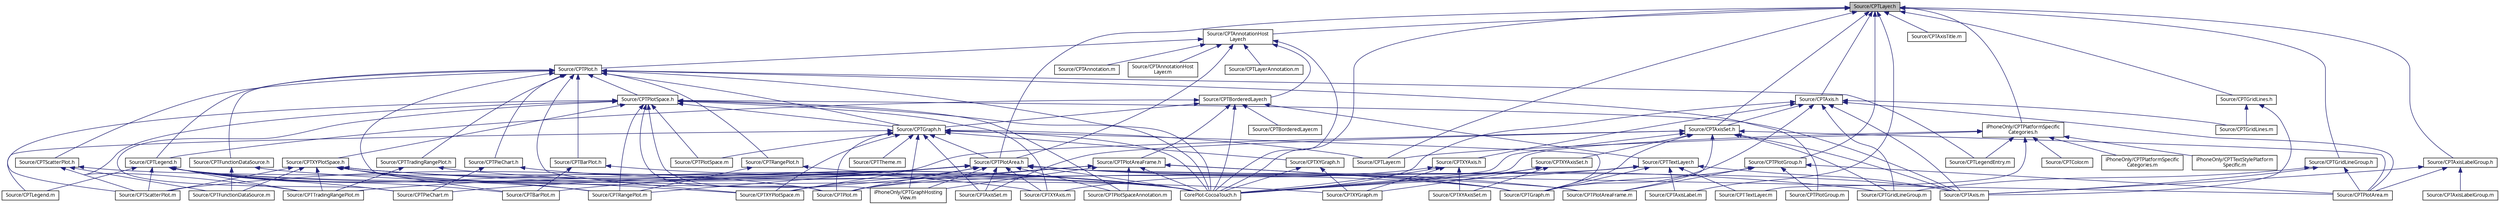 digraph "Source/CPTLayer.h"
{
 // LATEX_PDF_SIZE
  bgcolor="transparent";
  edge [fontname="Lucinda Grande",fontsize="10",labelfontname="Lucinda Grande",labelfontsize="10"];
  node [fontname="Lucinda Grande",fontsize="10",shape=record];
  Node1 [label="Source/CPTLayer.h",height=0.2,width=0.4,color="black", fillcolor="grey75", style="filled", fontcolor="black",tooltip=" "];
  Node1 -> Node2 [dir="back",color="midnightblue",fontsize="10",style="solid",fontname="Lucinda Grande"];
  Node2 [label="CorePlot-CocoaTouch.h",height=0.2,width=0.4,color="black",URL="$_core_plot-_cocoa_touch_8h.html",tooltip=" "];
  Node1 -> Node3 [dir="back",color="midnightblue",fontsize="10",style="solid",fontname="Lucinda Grande"];
  Node3 [label="Source/CPTAnnotationHost\lLayer.h",height=0.2,width=0.4,color="black",URL="$_c_p_t_annotation_host_layer_8h.html",tooltip=" "];
  Node3 -> Node2 [dir="back",color="midnightblue",fontsize="10",style="solid",fontname="Lucinda Grande"];
  Node3 -> Node4 [dir="back",color="midnightblue",fontsize="10",style="solid",fontname="Lucinda Grande"];
  Node4 [label="Source/CPTAnnotation.m",height=0.2,width=0.4,color="black",URL="$_c_p_t_annotation_8m.html",tooltip=" "];
  Node3 -> Node5 [dir="back",color="midnightblue",fontsize="10",style="solid",fontname="Lucinda Grande"];
  Node5 [label="Source/CPTAnnotationHost\lLayer.m",height=0.2,width=0.4,color="black",URL="$_c_p_t_annotation_host_layer_8m.html",tooltip=" "];
  Node3 -> Node6 [dir="back",color="midnightblue",fontsize="10",style="solid",fontname="Lucinda Grande"];
  Node6 [label="Source/CPTBorderedLayer.h",height=0.2,width=0.4,color="black",URL="$_c_p_t_bordered_layer_8h.html",tooltip=" "];
  Node6 -> Node2 [dir="back",color="midnightblue",fontsize="10",style="solid",fontname="Lucinda Grande"];
  Node6 -> Node7 [dir="back",color="midnightblue",fontsize="10",style="solid",fontname="Lucinda Grande"];
  Node7 [label="Source/CPTGraph.h",height=0.2,width=0.4,color="black",URL="$_c_p_t_graph_8h.html",tooltip=" "];
  Node7 -> Node2 [dir="back",color="midnightblue",fontsize="10",style="solid",fontname="Lucinda Grande"];
  Node7 -> Node8 [dir="back",color="midnightblue",fontsize="10",style="solid",fontname="Lucinda Grande"];
  Node8 [label="Source/CPTPlotArea.h",height=0.2,width=0.4,color="black",URL="$_c_p_t_plot_area_8h.html",tooltip=" "];
  Node8 -> Node2 [dir="back",color="midnightblue",fontsize="10",style="solid",fontname="Lucinda Grande"];
  Node8 -> Node9 [dir="back",color="midnightblue",fontsize="10",style="solid",fontname="Lucinda Grande"];
  Node9 [label="Source/CPTAxis.m",height=0.2,width=0.4,color="black",URL="$_c_p_t_axis_8m.html",tooltip=" "];
  Node8 -> Node10 [dir="back",color="midnightblue",fontsize="10",style="solid",fontname="Lucinda Grande"];
  Node10 [label="Source/CPTAxisSet.m",height=0.2,width=0.4,color="black",URL="$_c_p_t_axis_set_8m.html",tooltip=" "];
  Node8 -> Node11 [dir="back",color="midnightblue",fontsize="10",style="solid",fontname="Lucinda Grande"];
  Node11 [label="Source/CPTBarPlot.m",height=0.2,width=0.4,color="black",URL="$_c_p_t_bar_plot_8m.html",tooltip=" "];
  Node8 -> Node12 [dir="back",color="midnightblue",fontsize="10",style="solid",fontname="Lucinda Grande"];
  Node12 [label="Source/CPTGraph.m",height=0.2,width=0.4,color="black",URL="$_c_p_t_graph_8m.html",tooltip=" "];
  Node8 -> Node13 [dir="back",color="midnightblue",fontsize="10",style="solid",fontname="Lucinda Grande"];
  Node13 [label="Source/CPTGridLineGroup.m",height=0.2,width=0.4,color="black",URL="$_c_p_t_grid_line_group_8m.html",tooltip=" "];
  Node8 -> Node14 [dir="back",color="midnightblue",fontsize="10",style="solid",fontname="Lucinda Grande"];
  Node14 [label="Source/CPTPieChart.m",height=0.2,width=0.4,color="black",URL="$_c_p_t_pie_chart_8m.html",tooltip=" "];
  Node8 -> Node15 [dir="back",color="midnightblue",fontsize="10",style="solid",fontname="Lucinda Grande"];
  Node15 [label="Source/CPTPlot.m",height=0.2,width=0.4,color="black",URL="$_c_p_t_plot_8m.html",tooltip=" "];
  Node8 -> Node16 [dir="back",color="midnightblue",fontsize="10",style="solid",fontname="Lucinda Grande"];
  Node16 [label="Source/CPTPlotArea.m",height=0.2,width=0.4,color="black",URL="$_c_p_t_plot_area_8m.html",tooltip=" "];
  Node8 -> Node17 [dir="back",color="midnightblue",fontsize="10",style="solid",fontname="Lucinda Grande"];
  Node17 [label="Source/CPTPlotAreaFrame.m",height=0.2,width=0.4,color="black",URL="$_c_p_t_plot_area_frame_8m.html",tooltip=" "];
  Node8 -> Node18 [dir="back",color="midnightblue",fontsize="10",style="solid",fontname="Lucinda Grande"];
  Node18 [label="Source/CPTPlotSpaceAnnotation.m",height=0.2,width=0.4,color="black",URL="$_c_p_t_plot_space_annotation_8m.html",tooltip=" "];
  Node8 -> Node19 [dir="back",color="midnightblue",fontsize="10",style="solid",fontname="Lucinda Grande"];
  Node19 [label="Source/CPTRangePlot.m",height=0.2,width=0.4,color="black",URL="$_c_p_t_range_plot_8m.html",tooltip=" "];
  Node8 -> Node20 [dir="back",color="midnightblue",fontsize="10",style="solid",fontname="Lucinda Grande"];
  Node20 [label="Source/CPTScatterPlot.m",height=0.2,width=0.4,color="black",URL="$_c_p_t_scatter_plot_8m.html",tooltip=" "];
  Node8 -> Node21 [dir="back",color="midnightblue",fontsize="10",style="solid",fontname="Lucinda Grande"];
  Node21 [label="Source/CPTTradingRangePlot.m",height=0.2,width=0.4,color="black",URL="$_c_p_t_trading_range_plot_8m.html",tooltip=" "];
  Node8 -> Node22 [dir="back",color="midnightblue",fontsize="10",style="solid",fontname="Lucinda Grande"];
  Node22 [label="Source/CPTXYAxis.m",height=0.2,width=0.4,color="black",URL="$_c_p_t_x_y_axis_8m.html",tooltip=" "];
  Node8 -> Node23 [dir="back",color="midnightblue",fontsize="10",style="solid",fontname="Lucinda Grande"];
  Node23 [label="Source/CPTXYPlotSpace.m",height=0.2,width=0.4,color="black",URL="$_c_p_t_x_y_plot_space_8m.html",tooltip=" "];
  Node8 -> Node24 [dir="back",color="midnightblue",fontsize="10",style="solid",fontname="Lucinda Grande"];
  Node24 [label="iPhoneOnly/CPTGraphHosting\lView.m",height=0.2,width=0.4,color="black",URL="$_c_p_t_graph_hosting_view_8m.html",tooltip=" "];
  Node7 -> Node10 [dir="back",color="midnightblue",fontsize="10",style="solid",fontname="Lucinda Grande"];
  Node7 -> Node12 [dir="back",color="midnightblue",fontsize="10",style="solid",fontname="Lucinda Grande"];
  Node7 -> Node25 [dir="back",color="midnightblue",fontsize="10",style="solid",fontname="Lucinda Grande"];
  Node25 [label="Source/CPTLayer.m",height=0.2,width=0.4,color="black",URL="$_c_p_t_layer_8m.html",tooltip=" "];
  Node7 -> Node26 [dir="back",color="midnightblue",fontsize="10",style="solid",fontname="Lucinda Grande"];
  Node26 [label="Source/CPTLegend.m",height=0.2,width=0.4,color="black",URL="$_c_p_t_legend_8m.html",tooltip=" "];
  Node7 -> Node15 [dir="back",color="midnightblue",fontsize="10",style="solid",fontname="Lucinda Grande"];
  Node7 -> Node27 [dir="back",color="midnightblue",fontsize="10",style="solid",fontname="Lucinda Grande"];
  Node27 [label="Source/CPTPlotSpace.m",height=0.2,width=0.4,color="black",URL="$_c_p_t_plot_space_8m.html",tooltip=" "];
  Node7 -> Node28 [dir="back",color="midnightblue",fontsize="10",style="solid",fontname="Lucinda Grande"];
  Node28 [label="Source/CPTTheme.m",height=0.2,width=0.4,color="black",URL="$_c_p_t_theme_8m.html",tooltip=" "];
  Node7 -> Node29 [dir="back",color="midnightblue",fontsize="10",style="solid",fontname="Lucinda Grande"];
  Node29 [label="Source/CPTXYGraph.h",height=0.2,width=0.4,color="black",URL="$_c_p_t_x_y_graph_8h.html",tooltip=" "];
  Node29 -> Node2 [dir="back",color="midnightblue",fontsize="10",style="solid",fontname="Lucinda Grande"];
  Node29 -> Node30 [dir="back",color="midnightblue",fontsize="10",style="solid",fontname="Lucinda Grande"];
  Node30 [label="Source/CPTXYGraph.m",height=0.2,width=0.4,color="black",URL="$_c_p_t_x_y_graph_8m.html",tooltip=" "];
  Node7 -> Node23 [dir="back",color="midnightblue",fontsize="10",style="solid",fontname="Lucinda Grande"];
  Node7 -> Node24 [dir="back",color="midnightblue",fontsize="10",style="solid",fontname="Lucinda Grande"];
  Node6 -> Node31 [dir="back",color="midnightblue",fontsize="10",style="solid",fontname="Lucinda Grande"];
  Node31 [label="Source/CPTBorderedLayer.m",height=0.2,width=0.4,color="black",URL="$_c_p_t_bordered_layer_8m.html",tooltip=" "];
  Node6 -> Node32 [dir="back",color="midnightblue",fontsize="10",style="solid",fontname="Lucinda Grande"];
  Node32 [label="Source/CPTLegend.h",height=0.2,width=0.4,color="black",URL="$_c_p_t_legend_8h.html",tooltip=" "];
  Node32 -> Node2 [dir="back",color="midnightblue",fontsize="10",style="solid",fontname="Lucinda Grande"];
  Node32 -> Node11 [dir="back",color="midnightblue",fontsize="10",style="solid",fontname="Lucinda Grande"];
  Node32 -> Node12 [dir="back",color="midnightblue",fontsize="10",style="solid",fontname="Lucinda Grande"];
  Node32 -> Node26 [dir="back",color="midnightblue",fontsize="10",style="solid",fontname="Lucinda Grande"];
  Node32 -> Node14 [dir="back",color="midnightblue",fontsize="10",style="solid",fontname="Lucinda Grande"];
  Node32 -> Node15 [dir="back",color="midnightblue",fontsize="10",style="solid",fontname="Lucinda Grande"];
  Node32 -> Node19 [dir="back",color="midnightblue",fontsize="10",style="solid",fontname="Lucinda Grande"];
  Node32 -> Node20 [dir="back",color="midnightblue",fontsize="10",style="solid",fontname="Lucinda Grande"];
  Node32 -> Node21 [dir="back",color="midnightblue",fontsize="10",style="solid",fontname="Lucinda Grande"];
  Node6 -> Node33 [dir="back",color="midnightblue",fontsize="10",style="solid",fontname="Lucinda Grande"];
  Node33 [label="Source/CPTPlotAreaFrame.h",height=0.2,width=0.4,color="black",URL="$_c_p_t_plot_area_frame_8h.html",tooltip=" "];
  Node33 -> Node2 [dir="back",color="midnightblue",fontsize="10",style="solid",fontname="Lucinda Grande"];
  Node33 -> Node12 [dir="back",color="midnightblue",fontsize="10",style="solid",fontname="Lucinda Grande"];
  Node33 -> Node15 [dir="back",color="midnightblue",fontsize="10",style="solid",fontname="Lucinda Grande"];
  Node33 -> Node17 [dir="back",color="midnightblue",fontsize="10",style="solid",fontname="Lucinda Grande"];
  Node33 -> Node18 [dir="back",color="midnightblue",fontsize="10",style="solid",fontname="Lucinda Grande"];
  Node33 -> Node23 [dir="back",color="midnightblue",fontsize="10",style="solid",fontname="Lucinda Grande"];
  Node33 -> Node24 [dir="back",color="midnightblue",fontsize="10",style="solid",fontname="Lucinda Grande"];
  Node6 -> Node34 [dir="back",color="midnightblue",fontsize="10",style="solid",fontname="Lucinda Grande"];
  Node34 [label="Source/CPTTextLayer.h",height=0.2,width=0.4,color="black",URL="$_c_p_t_text_layer_8h.html",tooltip=" "];
  Node34 -> Node2 [dir="back",color="midnightblue",fontsize="10",style="solid",fontname="Lucinda Grande"];
  Node34 -> Node9 [dir="back",color="midnightblue",fontsize="10",style="solid",fontname="Lucinda Grande"];
  Node34 -> Node35 [dir="back",color="midnightblue",fontsize="10",style="solid",fontname="Lucinda Grande"];
  Node35 [label="Source/CPTAxisLabel.m",height=0.2,width=0.4,color="black",URL="$_c_p_t_axis_label_8m.html",tooltip=" "];
  Node34 -> Node12 [dir="back",color="midnightblue",fontsize="10",style="solid",fontname="Lucinda Grande"];
  Node34 -> Node15 [dir="back",color="midnightblue",fontsize="10",style="solid",fontname="Lucinda Grande"];
  Node34 -> Node36 [dir="back",color="midnightblue",fontsize="10",style="solid",fontname="Lucinda Grande"];
  Node36 [label="Source/CPTTextLayer.m",height=0.2,width=0.4,color="black",URL="$_c_p_t_text_layer_8m.html",tooltip=" "];
  Node3 -> Node37 [dir="back",color="midnightblue",fontsize="10",style="solid",fontname="Lucinda Grande"];
  Node37 [label="Source/CPTLayerAnnotation.m",height=0.2,width=0.4,color="black",URL="$_c_p_t_layer_annotation_8m.html",tooltip=" "];
  Node3 -> Node38 [dir="back",color="midnightblue",fontsize="10",style="solid",fontname="Lucinda Grande"];
  Node38 [label="Source/CPTPlot.h",height=0.2,width=0.4,color="black",URL="$_c_p_t_plot_8h.html",tooltip=" "];
  Node38 -> Node2 [dir="back",color="midnightblue",fontsize="10",style="solid",fontname="Lucinda Grande"];
  Node38 -> Node7 [dir="back",color="midnightblue",fontsize="10",style="solid",fontname="Lucinda Grande"];
  Node38 -> Node39 [dir="back",color="midnightblue",fontsize="10",style="solid",fontname="Lucinda Grande"];
  Node39 [label="Source/CPTPlotSpace.h",height=0.2,width=0.4,color="black",URL="$_c_p_t_plot_space_8h.html",tooltip=" "];
  Node39 -> Node2 [dir="back",color="midnightblue",fontsize="10",style="solid",fontname="Lucinda Grande"];
  Node39 -> Node7 [dir="back",color="midnightblue",fontsize="10",style="solid",fontname="Lucinda Grande"];
  Node39 -> Node9 [dir="back",color="midnightblue",fontsize="10",style="solid",fontname="Lucinda Grande"];
  Node39 -> Node40 [dir="back",color="midnightblue",fontsize="10",style="solid",fontname="Lucinda Grande"];
  Node40 [label="Source/CPTXYPlotSpace.h",height=0.2,width=0.4,color="black",URL="$_c_p_t_x_y_plot_space_8h.html",tooltip=" "];
  Node40 -> Node2 [dir="back",color="midnightblue",fontsize="10",style="solid",fontname="Lucinda Grande"];
  Node40 -> Node11 [dir="back",color="midnightblue",fontsize="10",style="solid",fontname="Lucinda Grande"];
  Node40 -> Node41 [dir="back",color="midnightblue",fontsize="10",style="solid",fontname="Lucinda Grande"];
  Node41 [label="Source/CPTFunctionDataSource.m",height=0.2,width=0.4,color="black",URL="$_c_p_t_function_data_source_8m.html",tooltip=" "];
  Node40 -> Node19 [dir="back",color="midnightblue",fontsize="10",style="solid",fontname="Lucinda Grande"];
  Node40 -> Node20 [dir="back",color="midnightblue",fontsize="10",style="solid",fontname="Lucinda Grande"];
  Node40 -> Node21 [dir="back",color="midnightblue",fontsize="10",style="solid",fontname="Lucinda Grande"];
  Node40 -> Node22 [dir="back",color="midnightblue",fontsize="10",style="solid",fontname="Lucinda Grande"];
  Node40 -> Node30 [dir="back",color="midnightblue",fontsize="10",style="solid",fontname="Lucinda Grande"];
  Node40 -> Node23 [dir="back",color="midnightblue",fontsize="10",style="solid",fontname="Lucinda Grande"];
  Node39 -> Node14 [dir="back",color="midnightblue",fontsize="10",style="solid",fontname="Lucinda Grande"];
  Node39 -> Node15 [dir="back",color="midnightblue",fontsize="10",style="solid",fontname="Lucinda Grande"];
  Node39 -> Node27 [dir="back",color="midnightblue",fontsize="10",style="solid",fontname="Lucinda Grande"];
  Node39 -> Node18 [dir="back",color="midnightblue",fontsize="10",style="solid",fontname="Lucinda Grande"];
  Node39 -> Node19 [dir="back",color="midnightblue",fontsize="10",style="solid",fontname="Lucinda Grande"];
  Node39 -> Node20 [dir="back",color="midnightblue",fontsize="10",style="solid",fontname="Lucinda Grande"];
  Node39 -> Node21 [dir="back",color="midnightblue",fontsize="10",style="solid",fontname="Lucinda Grande"];
  Node39 -> Node22 [dir="back",color="midnightblue",fontsize="10",style="solid",fontname="Lucinda Grande"];
  Node39 -> Node24 [dir="back",color="midnightblue",fontsize="10",style="solid",fontname="Lucinda Grande"];
  Node38 -> Node42 [dir="back",color="midnightblue",fontsize="10",style="solid",fontname="Lucinda Grande"];
  Node42 [label="Source/CPTBarPlot.h",height=0.2,width=0.4,color="black",URL="$_c_p_t_bar_plot_8h.html",tooltip=" "];
  Node42 -> Node2 [dir="back",color="midnightblue",fontsize="10",style="solid",fontname="Lucinda Grande"];
  Node42 -> Node11 [dir="back",color="midnightblue",fontsize="10",style="solid",fontname="Lucinda Grande"];
  Node38 -> Node32 [dir="back",color="midnightblue",fontsize="10",style="solid",fontname="Lucinda Grande"];
  Node38 -> Node43 [dir="back",color="midnightblue",fontsize="10",style="solid",fontname="Lucinda Grande"];
  Node43 [label="Source/CPTFunctionDataSource.h",height=0.2,width=0.4,color="black",URL="$_c_p_t_function_data_source_8h.html",tooltip=" "];
  Node43 -> Node2 [dir="back",color="midnightblue",fontsize="10",style="solid",fontname="Lucinda Grande"];
  Node43 -> Node41 [dir="back",color="midnightblue",fontsize="10",style="solid",fontname="Lucinda Grande"];
  Node38 -> Node44 [dir="back",color="midnightblue",fontsize="10",style="solid",fontname="Lucinda Grande"];
  Node44 [label="Source/CPTScatterPlot.h",height=0.2,width=0.4,color="black",URL="$_c_p_t_scatter_plot_8h.html",tooltip=" "];
  Node44 -> Node2 [dir="back",color="midnightblue",fontsize="10",style="solid",fontname="Lucinda Grande"];
  Node44 -> Node41 [dir="back",color="midnightblue",fontsize="10",style="solid",fontname="Lucinda Grande"];
  Node44 -> Node20 [dir="back",color="midnightblue",fontsize="10",style="solid",fontname="Lucinda Grande"];
  Node38 -> Node45 [dir="back",color="midnightblue",fontsize="10",style="solid",fontname="Lucinda Grande"];
  Node45 [label="Source/CPTLegendEntry.m",height=0.2,width=0.4,color="black",URL="$_c_p_t_legend_entry_8m.html",tooltip=" "];
  Node38 -> Node46 [dir="back",color="midnightblue",fontsize="10",style="solid",fontname="Lucinda Grande"];
  Node46 [label="Source/CPTPieChart.h",height=0.2,width=0.4,color="black",URL="$_c_p_t_pie_chart_8h.html",tooltip=" "];
  Node46 -> Node2 [dir="back",color="midnightblue",fontsize="10",style="solid",fontname="Lucinda Grande"];
  Node46 -> Node14 [dir="back",color="midnightblue",fontsize="10",style="solid",fontname="Lucinda Grande"];
  Node38 -> Node15 [dir="back",color="midnightblue",fontsize="10",style="solid",fontname="Lucinda Grande"];
  Node38 -> Node47 [dir="back",color="midnightblue",fontsize="10",style="solid",fontname="Lucinda Grande"];
  Node47 [label="Source/CPTPlotGroup.m",height=0.2,width=0.4,color="black",URL="$_c_p_t_plot_group_8m.html",tooltip=" "];
  Node38 -> Node48 [dir="back",color="midnightblue",fontsize="10",style="solid",fontname="Lucinda Grande"];
  Node48 [label="Source/CPTRangePlot.h",height=0.2,width=0.4,color="black",URL="$_c_p_t_range_plot_8h.html",tooltip=" "];
  Node48 -> Node2 [dir="back",color="midnightblue",fontsize="10",style="solid",fontname="Lucinda Grande"];
  Node48 -> Node19 [dir="back",color="midnightblue",fontsize="10",style="solid",fontname="Lucinda Grande"];
  Node38 -> Node49 [dir="back",color="midnightblue",fontsize="10",style="solid",fontname="Lucinda Grande"];
  Node49 [label="Source/CPTTradingRangePlot.h",height=0.2,width=0.4,color="black",URL="$_c_p_t_trading_range_plot_8h.html",tooltip=" "];
  Node49 -> Node2 [dir="back",color="midnightblue",fontsize="10",style="solid",fontname="Lucinda Grande"];
  Node49 -> Node21 [dir="back",color="midnightblue",fontsize="10",style="solid",fontname="Lucinda Grande"];
  Node38 -> Node23 [dir="back",color="midnightblue",fontsize="10",style="solid",fontname="Lucinda Grande"];
  Node3 -> Node8 [dir="back",color="midnightblue",fontsize="10",style="solid",fontname="Lucinda Grande"];
  Node1 -> Node50 [dir="back",color="midnightblue",fontsize="10",style="solid",fontname="Lucinda Grande"];
  Node50 [label="Source/CPTAxis.h",height=0.2,width=0.4,color="black",URL="$_c_p_t_axis_8h.html",tooltip=" "];
  Node50 -> Node2 [dir="back",color="midnightblue",fontsize="10",style="solid",fontname="Lucinda Grande"];
  Node50 -> Node9 [dir="back",color="midnightblue",fontsize="10",style="solid",fontname="Lucinda Grande"];
  Node50 -> Node51 [dir="back",color="midnightblue",fontsize="10",style="solid",fontname="Lucinda Grande"];
  Node51 [label="Source/CPTAxisSet.h",height=0.2,width=0.4,color="black",URL="$_c_p_t_axis_set_8h.html",tooltip=" "];
  Node51 -> Node2 [dir="back",color="midnightblue",fontsize="10",style="solid",fontname="Lucinda Grande"];
  Node51 -> Node9 [dir="back",color="midnightblue",fontsize="10",style="solid",fontname="Lucinda Grande"];
  Node51 -> Node10 [dir="back",color="midnightblue",fontsize="10",style="solid",fontname="Lucinda Grande"];
  Node51 -> Node12 [dir="back",color="midnightblue",fontsize="10",style="solid",fontname="Lucinda Grande"];
  Node51 -> Node13 [dir="back",color="midnightblue",fontsize="10",style="solid",fontname="Lucinda Grande"];
  Node51 -> Node16 [dir="back",color="midnightblue",fontsize="10",style="solid",fontname="Lucinda Grande"];
  Node51 -> Node17 [dir="back",color="midnightblue",fontsize="10",style="solid",fontname="Lucinda Grande"];
  Node51 -> Node52 [dir="back",color="midnightblue",fontsize="10",style="solid",fontname="Lucinda Grande"];
  Node52 [label="Source/CPTXYAxisSet.h",height=0.2,width=0.4,color="black",URL="$_c_p_t_x_y_axis_set_8h.html",tooltip=" "];
  Node52 -> Node2 [dir="back",color="midnightblue",fontsize="10",style="solid",fontname="Lucinda Grande"];
  Node52 -> Node53 [dir="back",color="midnightblue",fontsize="10",style="solid",fontname="Lucinda Grande"];
  Node53 [label="Source/CPTXYAxisSet.m",height=0.2,width=0.4,color="black",URL="$_c_p_t_x_y_axis_set_8m.html",tooltip=" "];
  Node52 -> Node30 [dir="back",color="midnightblue",fontsize="10",style="solid",fontname="Lucinda Grande"];
  Node51 -> Node23 [dir="back",color="midnightblue",fontsize="10",style="solid",fontname="Lucinda Grande"];
  Node50 -> Node12 [dir="back",color="midnightblue",fontsize="10",style="solid",fontname="Lucinda Grande"];
  Node50 -> Node13 [dir="back",color="midnightblue",fontsize="10",style="solid",fontname="Lucinda Grande"];
  Node50 -> Node54 [dir="back",color="midnightblue",fontsize="10",style="solid",fontname="Lucinda Grande"];
  Node54 [label="Source/CPTGridLines.m",height=0.2,width=0.4,color="black",URL="$_c_p_t_grid_lines_8m.html",tooltip=" "];
  Node50 -> Node16 [dir="back",color="midnightblue",fontsize="10",style="solid",fontname="Lucinda Grande"];
  Node50 -> Node55 [dir="back",color="midnightblue",fontsize="10",style="solid",fontname="Lucinda Grande"];
  Node55 [label="Source/CPTXYAxis.h",height=0.2,width=0.4,color="black",URL="$_c_p_t_x_y_axis_8h.html",tooltip=" "];
  Node55 -> Node2 [dir="back",color="midnightblue",fontsize="10",style="solid",fontname="Lucinda Grande"];
  Node55 -> Node22 [dir="back",color="midnightblue",fontsize="10",style="solid",fontname="Lucinda Grande"];
  Node55 -> Node53 [dir="back",color="midnightblue",fontsize="10",style="solid",fontname="Lucinda Grande"];
  Node55 -> Node30 [dir="back",color="midnightblue",fontsize="10",style="solid",fontname="Lucinda Grande"];
  Node1 -> Node51 [dir="back",color="midnightblue",fontsize="10",style="solid",fontname="Lucinda Grande"];
  Node1 -> Node8 [dir="back",color="midnightblue",fontsize="10",style="solid",fontname="Lucinda Grande"];
  Node1 -> Node35 [dir="back",color="midnightblue",fontsize="10",style="solid",fontname="Lucinda Grande"];
  Node1 -> Node56 [dir="back",color="midnightblue",fontsize="10",style="solid",fontname="Lucinda Grande"];
  Node56 [label="Source/CPTAxisLabelGroup.h",height=0.2,width=0.4,color="black",URL="$_c_p_t_axis_label_group_8h.html",tooltip=" "];
  Node56 -> Node9 [dir="back",color="midnightblue",fontsize="10",style="solid",fontname="Lucinda Grande"];
  Node56 -> Node57 [dir="back",color="midnightblue",fontsize="10",style="solid",fontname="Lucinda Grande"];
  Node57 [label="Source/CPTAxisLabelGroup.m",height=0.2,width=0.4,color="black",URL="$_c_p_t_axis_label_group_8m.html",tooltip=" "];
  Node56 -> Node16 [dir="back",color="midnightblue",fontsize="10",style="solid",fontname="Lucinda Grande"];
  Node1 -> Node58 [dir="back",color="midnightblue",fontsize="10",style="solid",fontname="Lucinda Grande"];
  Node58 [label="Source/CPTAxisTitle.m",height=0.2,width=0.4,color="black",URL="$_c_p_t_axis_title_8m.html",tooltip=" "];
  Node1 -> Node59 [dir="back",color="midnightblue",fontsize="10",style="solid",fontname="Lucinda Grande"];
  Node59 [label="Source/CPTGridLineGroup.h",height=0.2,width=0.4,color="black",URL="$_c_p_t_grid_line_group_8h.html",tooltip=" "];
  Node59 -> Node9 [dir="back",color="midnightblue",fontsize="10",style="solid",fontname="Lucinda Grande"];
  Node59 -> Node13 [dir="back",color="midnightblue",fontsize="10",style="solid",fontname="Lucinda Grande"];
  Node59 -> Node16 [dir="back",color="midnightblue",fontsize="10",style="solid",fontname="Lucinda Grande"];
  Node1 -> Node60 [dir="back",color="midnightblue",fontsize="10",style="solid",fontname="Lucinda Grande"];
  Node60 [label="Source/CPTGridLines.h",height=0.2,width=0.4,color="black",URL="$_c_p_t_grid_lines_8h.html",tooltip=" "];
  Node60 -> Node9 [dir="back",color="midnightblue",fontsize="10",style="solid",fontname="Lucinda Grande"];
  Node60 -> Node54 [dir="back",color="midnightblue",fontsize="10",style="solid",fontname="Lucinda Grande"];
  Node1 -> Node25 [dir="back",color="midnightblue",fontsize="10",style="solid",fontname="Lucinda Grande"];
  Node1 -> Node61 [dir="back",color="midnightblue",fontsize="10",style="solid",fontname="Lucinda Grande"];
  Node61 [label="Source/CPTPlotGroup.h",height=0.2,width=0.4,color="black",URL="$_c_p_t_plot_group_8h.html",tooltip=" "];
  Node61 -> Node12 [dir="back",color="midnightblue",fontsize="10",style="solid",fontname="Lucinda Grande"];
  Node61 -> Node16 [dir="back",color="midnightblue",fontsize="10",style="solid",fontname="Lucinda Grande"];
  Node61 -> Node17 [dir="back",color="midnightblue",fontsize="10",style="solid",fontname="Lucinda Grande"];
  Node61 -> Node47 [dir="back",color="midnightblue",fontsize="10",style="solid",fontname="Lucinda Grande"];
  Node1 -> Node62 [dir="back",color="midnightblue",fontsize="10",style="solid",fontname="Lucinda Grande"];
  Node62 [label="iPhoneOnly/CPTPlatformSpecific\lCategories.h",height=0.2,width=0.4,color="black",URL="$_c_p_t_platform_specific_categories_8h.html",tooltip=" "];
  Node62 -> Node2 [dir="back",color="midnightblue",fontsize="10",style="solid",fontname="Lucinda Grande"];
  Node62 -> Node63 [dir="back",color="midnightblue",fontsize="10",style="solid",fontname="Lucinda Grande"];
  Node63 [label="Source/CPTColor.m",height=0.2,width=0.4,color="black",URL="$_c_p_t_color_8m.html",tooltip=" "];
  Node62 -> Node25 [dir="back",color="midnightblue",fontsize="10",style="solid",fontname="Lucinda Grande"];
  Node62 -> Node45 [dir="back",color="midnightblue",fontsize="10",style="solid",fontname="Lucinda Grande"];
  Node62 -> Node36 [dir="back",color="midnightblue",fontsize="10",style="solid",fontname="Lucinda Grande"];
  Node62 -> Node64 [dir="back",color="midnightblue",fontsize="10",style="solid",fontname="Lucinda Grande"];
  Node64 [label="iPhoneOnly/CPTPlatformSpecific\lCategories.m",height=0.2,width=0.4,color="black",URL="$_c_p_t_platform_specific_categories_8m.html",tooltip=" "];
  Node62 -> Node65 [dir="back",color="midnightblue",fontsize="10",style="solid",fontname="Lucinda Grande"];
  Node65 [label="iPhoneOnly/CPTTextStylePlatform\lSpecific.m",height=0.2,width=0.4,color="black",URL="$_c_p_t_text_style_platform_specific_8m.html",tooltip=" "];
}
